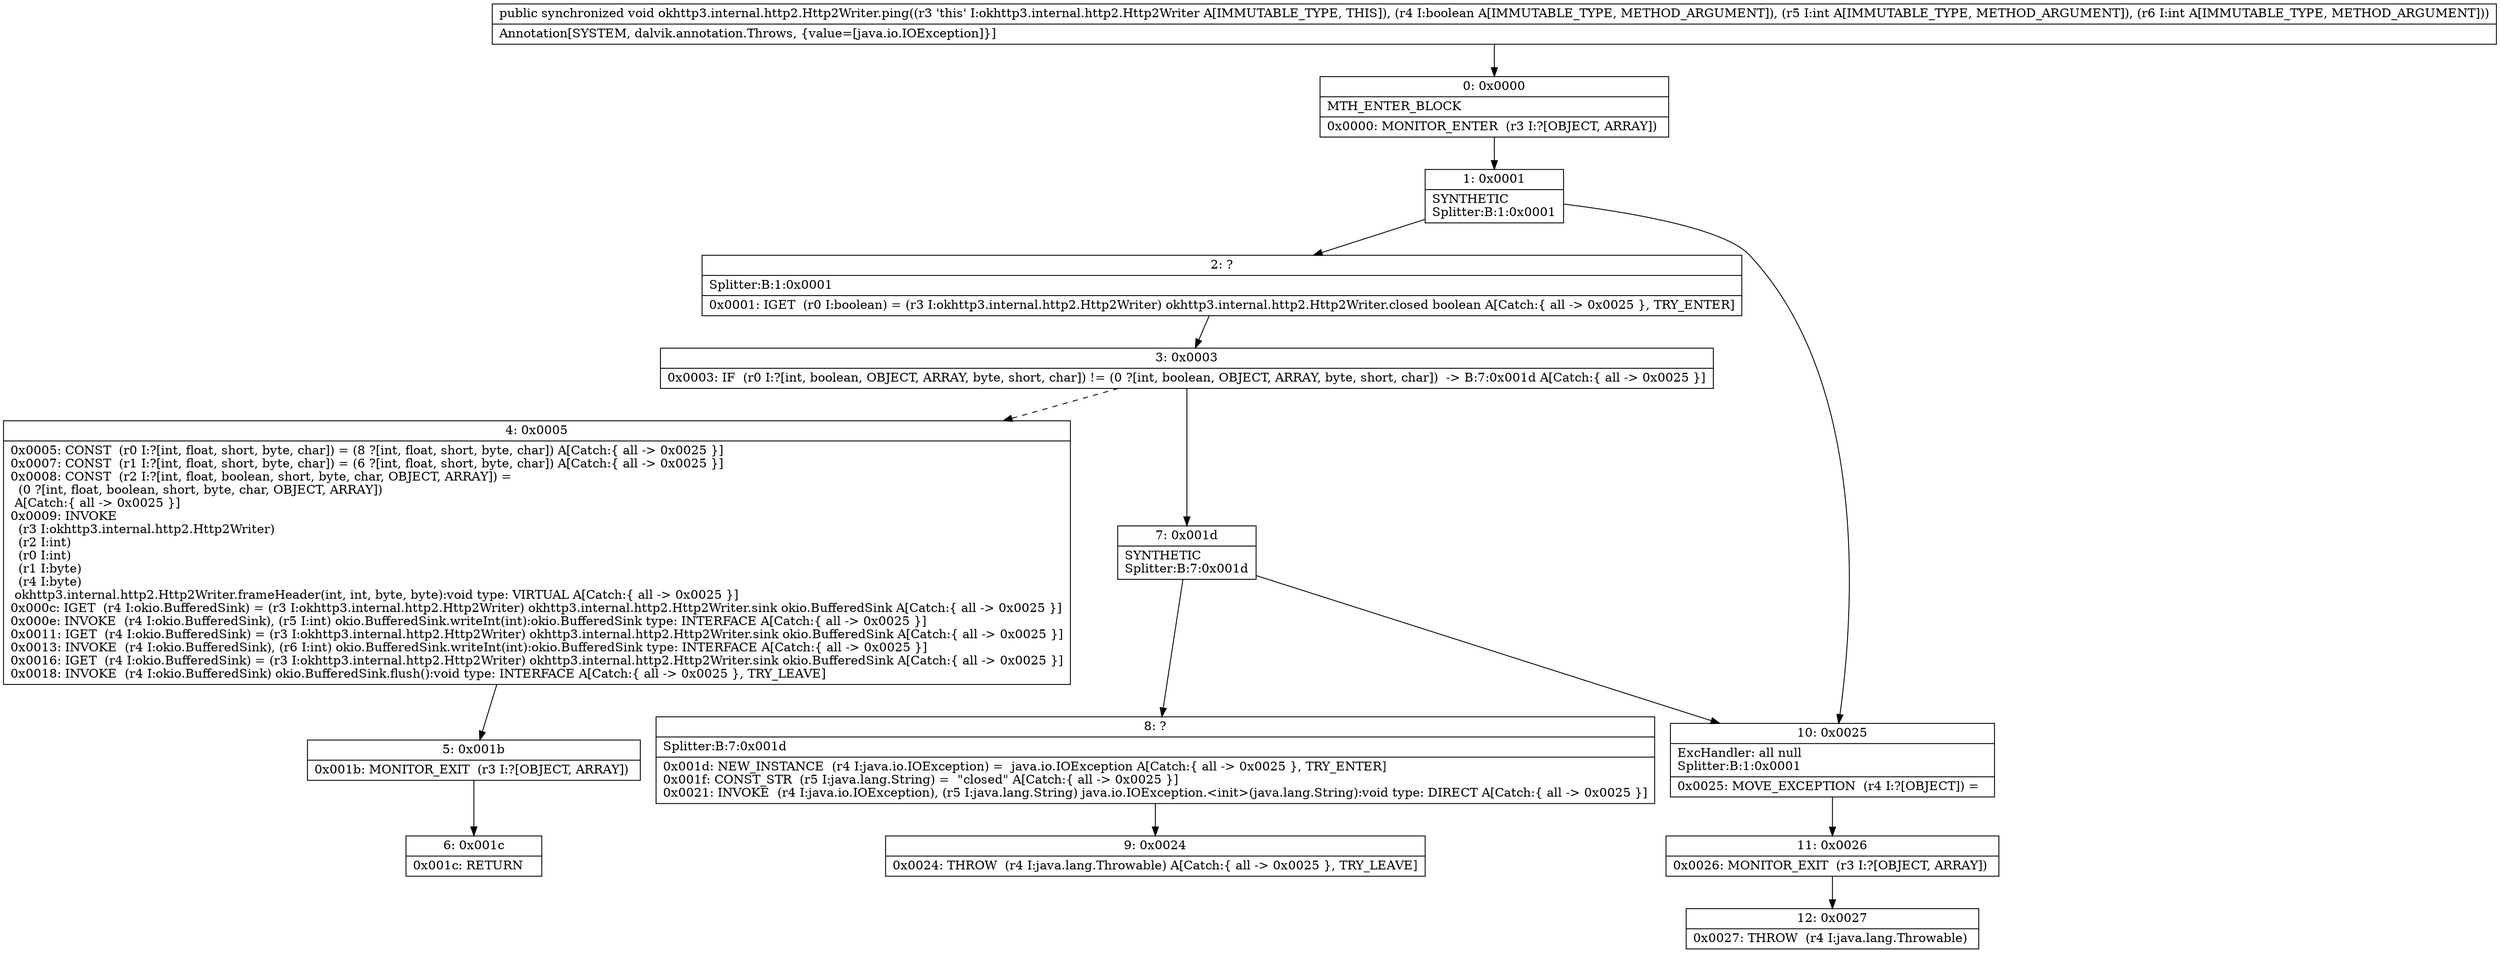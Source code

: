 digraph "CFG forokhttp3.internal.http2.Http2Writer.ping(ZII)V" {
Node_0 [shape=record,label="{0\:\ 0x0000|MTH_ENTER_BLOCK\l|0x0000: MONITOR_ENTER  (r3 I:?[OBJECT, ARRAY]) \l}"];
Node_1 [shape=record,label="{1\:\ 0x0001|SYNTHETIC\lSplitter:B:1:0x0001\l}"];
Node_2 [shape=record,label="{2\:\ ?|Splitter:B:1:0x0001\l|0x0001: IGET  (r0 I:boolean) = (r3 I:okhttp3.internal.http2.Http2Writer) okhttp3.internal.http2.Http2Writer.closed boolean A[Catch:\{ all \-\> 0x0025 \}, TRY_ENTER]\l}"];
Node_3 [shape=record,label="{3\:\ 0x0003|0x0003: IF  (r0 I:?[int, boolean, OBJECT, ARRAY, byte, short, char]) != (0 ?[int, boolean, OBJECT, ARRAY, byte, short, char])  \-\> B:7:0x001d A[Catch:\{ all \-\> 0x0025 \}]\l}"];
Node_4 [shape=record,label="{4\:\ 0x0005|0x0005: CONST  (r0 I:?[int, float, short, byte, char]) = (8 ?[int, float, short, byte, char]) A[Catch:\{ all \-\> 0x0025 \}]\l0x0007: CONST  (r1 I:?[int, float, short, byte, char]) = (6 ?[int, float, short, byte, char]) A[Catch:\{ all \-\> 0x0025 \}]\l0x0008: CONST  (r2 I:?[int, float, boolean, short, byte, char, OBJECT, ARRAY]) = \l  (0 ?[int, float, boolean, short, byte, char, OBJECT, ARRAY])\l A[Catch:\{ all \-\> 0x0025 \}]\l0x0009: INVOKE  \l  (r3 I:okhttp3.internal.http2.Http2Writer)\l  (r2 I:int)\l  (r0 I:int)\l  (r1 I:byte)\l  (r4 I:byte)\l okhttp3.internal.http2.Http2Writer.frameHeader(int, int, byte, byte):void type: VIRTUAL A[Catch:\{ all \-\> 0x0025 \}]\l0x000c: IGET  (r4 I:okio.BufferedSink) = (r3 I:okhttp3.internal.http2.Http2Writer) okhttp3.internal.http2.Http2Writer.sink okio.BufferedSink A[Catch:\{ all \-\> 0x0025 \}]\l0x000e: INVOKE  (r4 I:okio.BufferedSink), (r5 I:int) okio.BufferedSink.writeInt(int):okio.BufferedSink type: INTERFACE A[Catch:\{ all \-\> 0x0025 \}]\l0x0011: IGET  (r4 I:okio.BufferedSink) = (r3 I:okhttp3.internal.http2.Http2Writer) okhttp3.internal.http2.Http2Writer.sink okio.BufferedSink A[Catch:\{ all \-\> 0x0025 \}]\l0x0013: INVOKE  (r4 I:okio.BufferedSink), (r6 I:int) okio.BufferedSink.writeInt(int):okio.BufferedSink type: INTERFACE A[Catch:\{ all \-\> 0x0025 \}]\l0x0016: IGET  (r4 I:okio.BufferedSink) = (r3 I:okhttp3.internal.http2.Http2Writer) okhttp3.internal.http2.Http2Writer.sink okio.BufferedSink A[Catch:\{ all \-\> 0x0025 \}]\l0x0018: INVOKE  (r4 I:okio.BufferedSink) okio.BufferedSink.flush():void type: INTERFACE A[Catch:\{ all \-\> 0x0025 \}, TRY_LEAVE]\l}"];
Node_5 [shape=record,label="{5\:\ 0x001b|0x001b: MONITOR_EXIT  (r3 I:?[OBJECT, ARRAY]) \l}"];
Node_6 [shape=record,label="{6\:\ 0x001c|0x001c: RETURN   \l}"];
Node_7 [shape=record,label="{7\:\ 0x001d|SYNTHETIC\lSplitter:B:7:0x001d\l}"];
Node_8 [shape=record,label="{8\:\ ?|Splitter:B:7:0x001d\l|0x001d: NEW_INSTANCE  (r4 I:java.io.IOException) =  java.io.IOException A[Catch:\{ all \-\> 0x0025 \}, TRY_ENTER]\l0x001f: CONST_STR  (r5 I:java.lang.String) =  \"closed\" A[Catch:\{ all \-\> 0x0025 \}]\l0x0021: INVOKE  (r4 I:java.io.IOException), (r5 I:java.lang.String) java.io.IOException.\<init\>(java.lang.String):void type: DIRECT A[Catch:\{ all \-\> 0x0025 \}]\l}"];
Node_9 [shape=record,label="{9\:\ 0x0024|0x0024: THROW  (r4 I:java.lang.Throwable) A[Catch:\{ all \-\> 0x0025 \}, TRY_LEAVE]\l}"];
Node_10 [shape=record,label="{10\:\ 0x0025|ExcHandler: all null\lSplitter:B:1:0x0001\l|0x0025: MOVE_EXCEPTION  (r4 I:?[OBJECT]) =  \l}"];
Node_11 [shape=record,label="{11\:\ 0x0026|0x0026: MONITOR_EXIT  (r3 I:?[OBJECT, ARRAY]) \l}"];
Node_12 [shape=record,label="{12\:\ 0x0027|0x0027: THROW  (r4 I:java.lang.Throwable) \l}"];
MethodNode[shape=record,label="{public synchronized void okhttp3.internal.http2.Http2Writer.ping((r3 'this' I:okhttp3.internal.http2.Http2Writer A[IMMUTABLE_TYPE, THIS]), (r4 I:boolean A[IMMUTABLE_TYPE, METHOD_ARGUMENT]), (r5 I:int A[IMMUTABLE_TYPE, METHOD_ARGUMENT]), (r6 I:int A[IMMUTABLE_TYPE, METHOD_ARGUMENT]))  | Annotation[SYSTEM, dalvik.annotation.Throws, \{value=[java.io.IOException]\}]\l}"];
MethodNode -> Node_0;
Node_0 -> Node_1;
Node_1 -> Node_2;
Node_1 -> Node_10;
Node_2 -> Node_3;
Node_3 -> Node_4[style=dashed];
Node_3 -> Node_7;
Node_4 -> Node_5;
Node_5 -> Node_6;
Node_7 -> Node_8;
Node_7 -> Node_10;
Node_8 -> Node_9;
Node_10 -> Node_11;
Node_11 -> Node_12;
}

